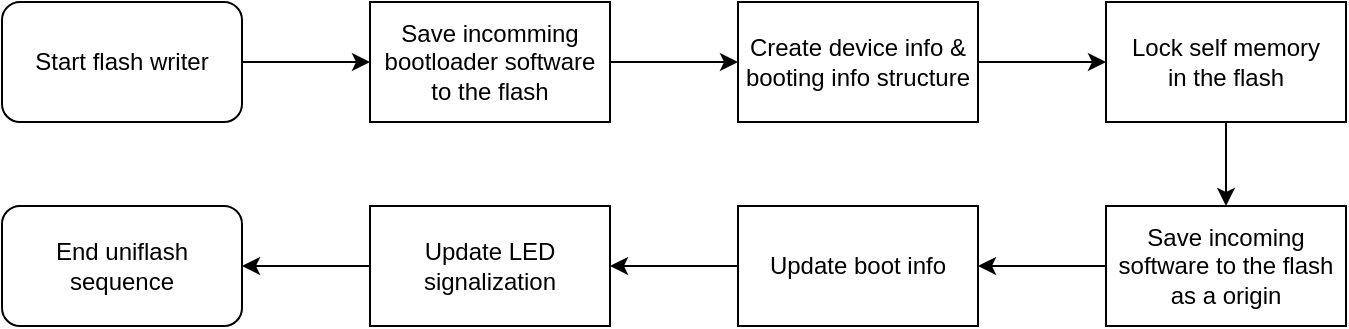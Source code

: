 <mxfile scale="3" border="0">
    <diagram id="LzTGRrPrDBO6Tm46XuKC" name="Page-1">
        <mxGraphModel dx="1844" dy="1139" grid="0" gridSize="10" guides="1" tooltips="1" connect="1" arrows="1" fold="1" page="0" pageScale="1" pageWidth="1600" pageHeight="1200" math="0" shadow="0">
            <root>
                <mxCell id="0"/>
                <mxCell id="1" parent="0"/>
                <mxCell id="240" style="edgeStyle=none;html=1;exitX=1;exitY=0.5;exitDx=0;exitDy=0;" edge="1" parent="1" source="169" target="236">
                    <mxGeometry relative="1" as="geometry"/>
                </mxCell>
                <mxCell id="169" value="Start flash writer" style="rounded=1;whiteSpace=wrap;html=1;flipV=0;flipH=1;" parent="1" vertex="1">
                    <mxGeometry x="-268" y="296" width="120" height="60" as="geometry"/>
                </mxCell>
                <mxCell id="242" style="edgeStyle=none;html=1;exitX=1;exitY=0.5;exitDx=0;exitDy=0;" edge="1" parent="1" source="220" target="222">
                    <mxGeometry relative="1" as="geometry"/>
                </mxCell>
                <mxCell id="220" value="Create device info &amp;amp; booting info structure" style="rounded=0;whiteSpace=wrap;html=1;flipV=0;flipH=1;" parent="1" vertex="1">
                    <mxGeometry x="100" y="296" width="120" height="60" as="geometry"/>
                </mxCell>
                <mxCell id="243" style="edgeStyle=none;html=1;exitX=0.5;exitY=1;exitDx=0;exitDy=0;" edge="1" parent="1" source="222" target="224">
                    <mxGeometry relative="1" as="geometry"/>
                </mxCell>
                <mxCell id="222" value="Lock self memory&lt;br&gt;in the flash" style="rounded=0;whiteSpace=wrap;html=1;flipV=0;flipH=1;" parent="1" vertex="1">
                    <mxGeometry x="284" y="296" width="120" height="60" as="geometry"/>
                </mxCell>
                <mxCell id="244" style="edgeStyle=none;html=1;exitX=0;exitY=0.5;exitDx=0;exitDy=0;" edge="1" parent="1" source="224" target="225">
                    <mxGeometry relative="1" as="geometry"/>
                </mxCell>
                <mxCell id="224" value="Save incoming software to the flash as a origin" style="rounded=0;whiteSpace=wrap;html=1;flipV=0;flipH=1;" parent="1" vertex="1">
                    <mxGeometry x="284" y="398" width="120" height="60" as="geometry"/>
                </mxCell>
                <mxCell id="245" style="edgeStyle=none;html=1;exitX=0;exitY=0.5;exitDx=0;exitDy=0;" edge="1" parent="1" source="225" target="228">
                    <mxGeometry relative="1" as="geometry"/>
                </mxCell>
                <mxCell id="225" value="Update boot info" style="rounded=0;whiteSpace=wrap;html=1;flipV=0;flipH=1;" parent="1" vertex="1">
                    <mxGeometry x="100" y="398" width="120" height="60" as="geometry"/>
                </mxCell>
                <mxCell id="227" value="End uniflash sequence" style="rounded=1;whiteSpace=wrap;html=1;flipV=0;flipH=1;" parent="1" vertex="1">
                    <mxGeometry x="-268" y="398" width="120" height="60" as="geometry"/>
                </mxCell>
                <mxCell id="246" style="edgeStyle=none;html=1;exitX=0;exitY=0.5;exitDx=0;exitDy=0;" edge="1" parent="1" source="228" target="227">
                    <mxGeometry relative="1" as="geometry"/>
                </mxCell>
                <mxCell id="228" value="Update LED signalization" style="rounded=0;whiteSpace=wrap;html=1;flipV=0;flipH=1;" parent="1" vertex="1">
                    <mxGeometry x="-84" y="398" width="120" height="60" as="geometry"/>
                </mxCell>
                <mxCell id="241" style="edgeStyle=none;html=1;exitX=1;exitY=0.5;exitDx=0;exitDy=0;" edge="1" parent="1" source="236" target="220">
                    <mxGeometry relative="1" as="geometry"/>
                </mxCell>
                <mxCell id="236" value="Save incomming bootloader software to the flash" style="rounded=0;whiteSpace=wrap;html=1;flipV=0;flipH=1;" vertex="1" parent="1">
                    <mxGeometry x="-84" y="296" width="120" height="60" as="geometry"/>
                </mxCell>
            </root>
        </mxGraphModel>
    </diagram>
</mxfile>